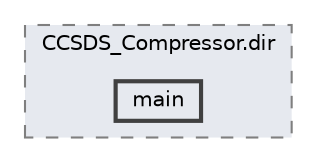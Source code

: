 digraph "build/CMakeFiles/CCSDS_Compressor.dir/main"
{
 // LATEX_PDF_SIZE
  bgcolor="transparent";
  edge [fontname=Helvetica,fontsize=10,labelfontname=Helvetica,labelfontsize=10];
  node [fontname=Helvetica,fontsize=10,shape=box,height=0.2,width=0.4];
  compound=true
  subgraph clusterdir_c22e1dfb7d788f5e80a585f157d215e9 {
    graph [ bgcolor="#e6e9ef", pencolor="grey50", label="CCSDS_Compressor.dir", fontname=Helvetica,fontsize=10 style="filled,dashed", URL="dir_c22e1dfb7d788f5e80a585f157d215e9.html",tooltip=""]
  dir_310c81af5b5b2a1864c3ebfe09cb7a06 [label="main", fillcolor="#e6e9ef", color="grey25", style="filled,bold", URL="dir_310c81af5b5b2a1864c3ebfe09cb7a06.html",tooltip=""];
  }
}

